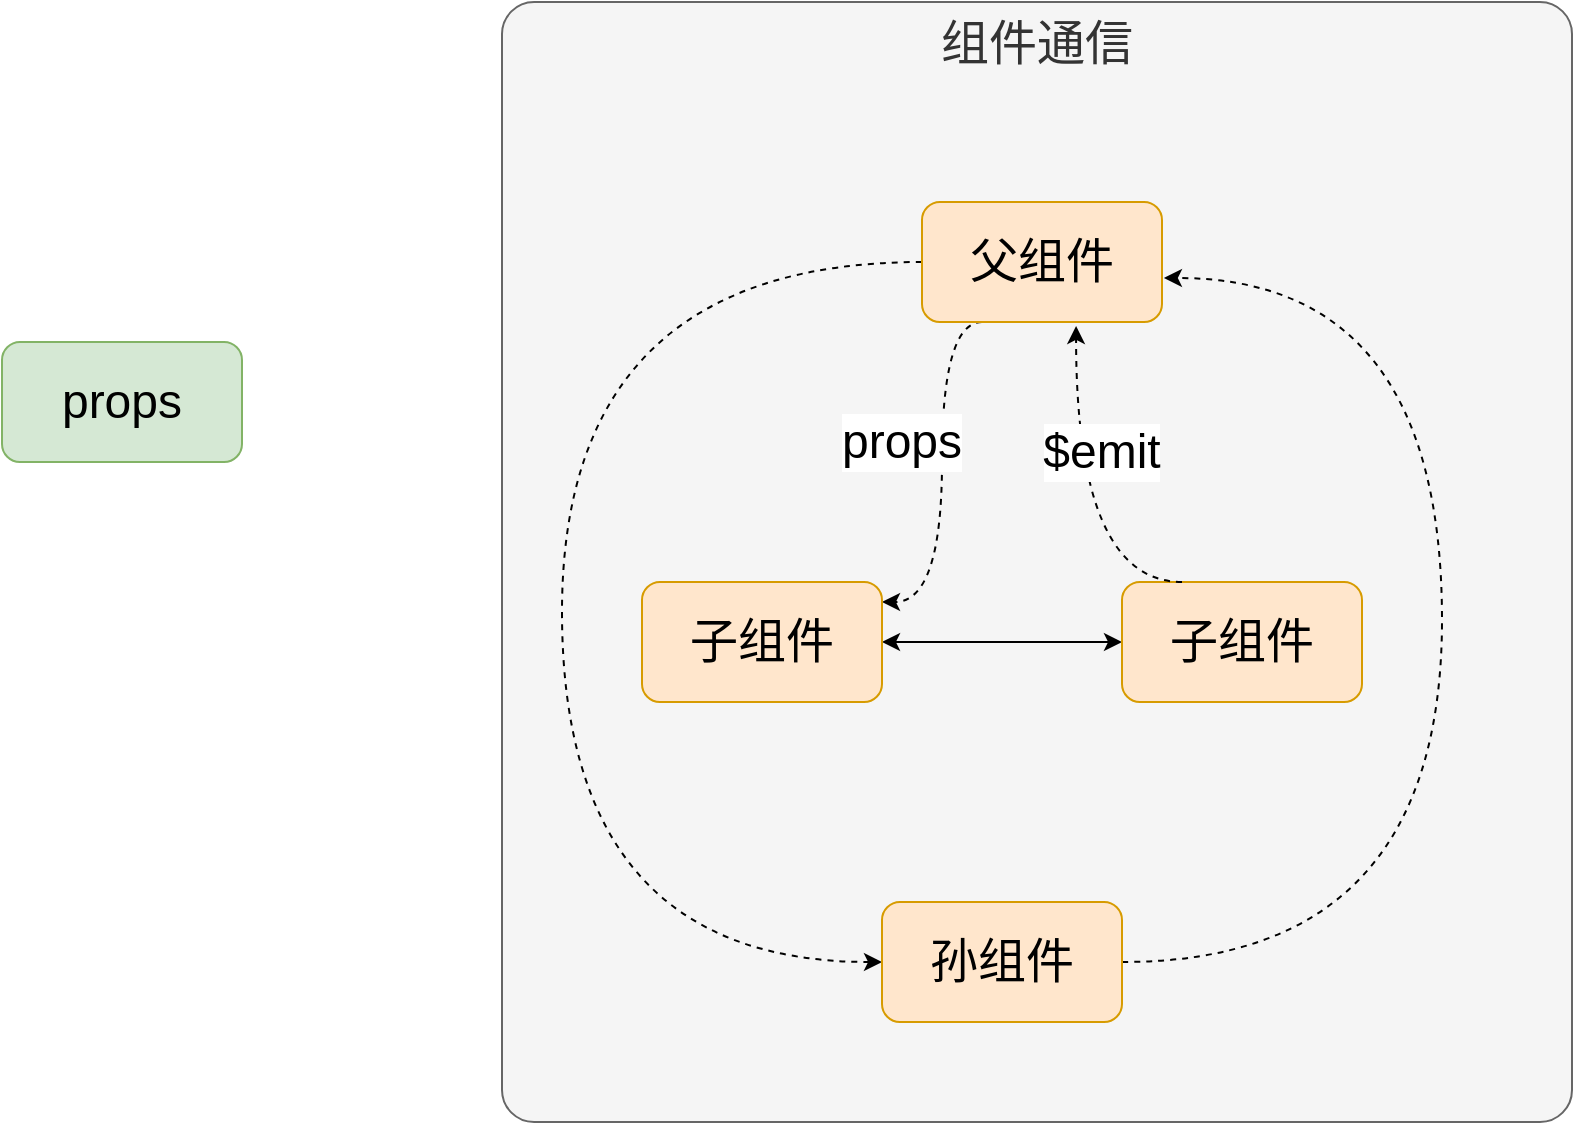 <mxfile version="10.7.7" type="github"><diagram id="8D38x7VLQDNin0qpg0iO" name="vue"><mxGraphModel dx="2323" dy="1273" grid="1" gridSize="10" guides="1" tooltips="1" connect="1" arrows="1" fold="1" page="1" pageScale="1" pageWidth="827" pageHeight="1169" math="0" shadow="0"><root><mxCell id="x4Pre7Dy1xP3P3yoD_6D-0"/><mxCell id="x4Pre7Dy1xP3P3yoD_6D-1" parent="x4Pre7Dy1xP3P3yoD_6D-0"/><mxCell id="x4Pre7Dy1xP3P3yoD_6D-2" value="props" style="rounded=1;whiteSpace=wrap;html=1;align=center;fontSize=24;fillColor=#d5e8d4;strokeColor=#82b366;" vertex="1" parent="x4Pre7Dy1xP3P3yoD_6D-1"><mxGeometry x="110" y="260" width="120" height="60" as="geometry"/></mxCell><mxCell id="x4Pre7Dy1xP3P3yoD_6D-3" value="组件通信" style="rounded=1;whiteSpace=wrap;html=1;align=center;fontSize=24;verticalAlign=top;fillColor=#f5f5f5;strokeColor=#666666;fontColor=#333333;arcSize=3;" vertex="1" parent="x4Pre7Dy1xP3P3yoD_6D-1"><mxGeometry x="360" y="90" width="535" height="560" as="geometry"/></mxCell><mxCell id="x4Pre7Dy1xP3P3yoD_6D-6" value="" style="edgeStyle=orthogonalEdgeStyle;rounded=1;orthogonalLoop=1;jettySize=auto;html=1;fontSize=24;curved=1;exitX=0.25;exitY=1;exitDx=0;exitDy=0;dashed=1;" edge="1" parent="x4Pre7Dy1xP3P3yoD_6D-1" source="x4Pre7Dy1xP3P3yoD_6D-4" target="x4Pre7Dy1xP3P3yoD_6D-5"><mxGeometry relative="1" as="geometry"><Array as="points"><mxPoint x="580" y="250"/><mxPoint x="580" y="390"/></Array></mxGeometry></mxCell><mxCell id="x4Pre7Dy1xP3P3yoD_6D-12" style="edgeStyle=orthogonalEdgeStyle;curved=1;rounded=1;orthogonalLoop=1;jettySize=auto;html=1;exitX=0;exitY=0.5;exitDx=0;exitDy=0;entryX=0;entryY=0.5;entryDx=0;entryDy=0;fontSize=24;dashed=1;" edge="1" parent="x4Pre7Dy1xP3P3yoD_6D-1" source="x4Pre7Dy1xP3P3yoD_6D-4" target="x4Pre7Dy1xP3P3yoD_6D-11"><mxGeometry relative="1" as="geometry"><Array as="points"><mxPoint x="390" y="220"/><mxPoint x="390" y="570"/></Array></mxGeometry></mxCell><mxCell id="x4Pre7Dy1xP3P3yoD_6D-4" value="父组件" style="rounded=1;whiteSpace=wrap;html=1;fontSize=24;align=center;fillColor=#ffe6cc;strokeColor=#d79b00;" vertex="1" parent="x4Pre7Dy1xP3P3yoD_6D-1"><mxGeometry x="570" y="190" width="120" height="60" as="geometry"/></mxCell><mxCell id="x4Pre7Dy1xP3P3yoD_6D-9" value="" style="edgeStyle=orthogonalEdgeStyle;curved=1;rounded=1;orthogonalLoop=1;jettySize=auto;html=1;fontSize=24;startArrow=classic;startFill=1;" edge="1" parent="x4Pre7Dy1xP3P3yoD_6D-1" source="x4Pre7Dy1xP3P3yoD_6D-5" target="x4Pre7Dy1xP3P3yoD_6D-8"><mxGeometry relative="1" as="geometry"/></mxCell><mxCell id="x4Pre7Dy1xP3P3yoD_6D-5" value="子组件" style="rounded=1;whiteSpace=wrap;html=1;fontSize=24;align=center;fillColor=#ffe6cc;strokeColor=#d79b00;" vertex="1" parent="x4Pre7Dy1xP3P3yoD_6D-1"><mxGeometry x="430" y="380" width="120" height="60" as="geometry"/></mxCell><mxCell id="x4Pre7Dy1xP3P3yoD_6D-8" value="子组件" style="rounded=1;whiteSpace=wrap;html=1;fontSize=24;align=center;fillColor=#ffe6cc;strokeColor=#d79b00;" vertex="1" parent="x4Pre7Dy1xP3P3yoD_6D-1"><mxGeometry x="670" y="380" width="120" height="60" as="geometry"/></mxCell><mxCell id="x4Pre7Dy1xP3P3yoD_6D-10" style="edgeStyle=orthogonalEdgeStyle;curved=1;rounded=1;orthogonalLoop=1;jettySize=auto;html=1;exitX=0.5;exitY=0;exitDx=0;exitDy=0;entryX=0.642;entryY=1.033;entryDx=0;entryDy=0;entryPerimeter=0;fontSize=24;dashed=1;" edge="1" parent="x4Pre7Dy1xP3P3yoD_6D-1" target="x4Pre7Dy1xP3P3yoD_6D-4"><mxGeometry relative="1" as="geometry"><mxPoint x="700" y="380" as="sourcePoint"/><Array as="points"><mxPoint x="647" y="380"/></Array></mxGeometry></mxCell><mxCell id="x4Pre7Dy1xP3P3yoD_6D-13" style="edgeStyle=orthogonalEdgeStyle;curved=1;rounded=1;orthogonalLoop=1;jettySize=auto;html=1;exitX=1;exitY=0.5;exitDx=0;exitDy=0;entryX=1.008;entryY=0.633;entryDx=0;entryDy=0;entryPerimeter=0;fontSize=24;dashed=1;" edge="1" parent="x4Pre7Dy1xP3P3yoD_6D-1" source="x4Pre7Dy1xP3P3yoD_6D-11" target="x4Pre7Dy1xP3P3yoD_6D-4"><mxGeometry relative="1" as="geometry"><Array as="points"><mxPoint x="830" y="570"/><mxPoint x="830" y="228"/></Array></mxGeometry></mxCell><mxCell id="x4Pre7Dy1xP3P3yoD_6D-11" value="孙组件" style="rounded=1;whiteSpace=wrap;html=1;fontSize=24;align=center;fillColor=#ffe6cc;strokeColor=#d79b00;" vertex="1" parent="x4Pre7Dy1xP3P3yoD_6D-1"><mxGeometry x="550" y="540" width="120" height="60" as="geometry"/></mxCell><mxCell id="x4Pre7Dy1xP3P3yoD_6D-14" value="props" style="text;html=1;strokeColor=none;fillColor=none;align=center;verticalAlign=middle;whiteSpace=wrap;rounded=0;fontSize=24;labelBackgroundColor=#ffffff;" vertex="1" parent="x4Pre7Dy1xP3P3yoD_6D-1"><mxGeometry x="540" y="300" width="40" height="20" as="geometry"/></mxCell><mxCell id="x4Pre7Dy1xP3P3yoD_6D-15" value="$emit" style="text;html=1;strokeColor=none;fillColor=none;align=center;verticalAlign=middle;whiteSpace=wrap;rounded=0;fontSize=24;labelBackgroundColor=#ffffff;" vertex="1" parent="x4Pre7Dy1xP3P3yoD_6D-1"><mxGeometry x="640" y="305" width="40" height="20" as="geometry"/></mxCell></root></mxGraphModel></diagram><diagram id="A9sA9B3j0F4WN_ucMEsM" name="vuetify"><mxGraphModel dx="1394" dy="764" grid="1" gridSize="10" guides="1" tooltips="1" connect="1" arrows="1" fold="1" page="1" pageScale="1" pageWidth="827" pageHeight="1169" math="0" shadow="0"><root><mxCell id="0"/><mxCell id="1" parent="0"/><mxCell id="k_TcNKcK_UbDv2tZXJoR-3" value="&lt;div style=&quot;text-align: center; font-size: 17px;&quot;&gt;&lt;span style=&quot;font-size: 17px;&quot;&gt;vuetify&lt;/span&gt;&lt;/div&gt;" style="rounded=1;whiteSpace=wrap;html=1;align=center;fontSize=17;fillColor=#dae8fc;strokeColor=#6c8ebf;" parent="1" vertex="1"><mxGeometry x="270" y="330" width="90" height="50" as="geometry"/></mxCell><mxCell id="k_TcNKcK_UbDv2tZXJoR-5" value="v-containe" style="text;html=1;fontSize=12;" parent="1" vertex="1"><mxGeometry x="408" y="265" width="60" height="30" as="geometry"/></mxCell><mxCell id="k_TcNKcK_UbDv2tZXJoR-6" value="v-layout" style="text;html=1;fontSize=12;" parent="1" vertex="1"><mxGeometry x="408.0" y="305" width="58" height="30" as="geometry"/></mxCell><mxCell id="k_TcNKcK_UbDv2tZXJoR-7" value="v-flex" style="text;html=1;fontSize=12;" parent="1" vertex="1"><mxGeometry x="408" y="335" width="40" height="30" as="geometry"/></mxCell><mxCell id="k_TcNKcK_UbDv2tZXJoR-8" value="v-select" style="text;html=1;fontSize=12;" parent="1" vertex="1"><mxGeometry x="522.5" y="255" width="80" height="40" as="geometry"/></mxCell><mxCell id="k_TcNKcK_UbDv2tZXJoR-19" value="" style="group" parent="1" vertex="1" connectable="0"><mxGeometry x="330" y="579" width="192" height="80" as="geometry"/></mxCell><mxCell id="tvRLxqpu5aZTaIv8cvWL-2" value="v-card&amp;nbsp; &lt;br&gt;v-card-media&lt;br style=&quot;font-size: 12px&quot;&gt;v-card-title&lt;br style=&quot;font-size: 12px&quot;&gt;v-card-text&lt;br style=&quot;font-size: 12px&quot;&gt;v-card-actions&lt;br style=&quot;font-size: 12px&quot;&gt;" style="text;html=1;fontSize=12;fillColor=#d5e8d4;strokeColor=#82b366;" parent="1" vertex="1"><mxGeometry x="610" y="435" width="118" height="95" as="geometry"/></mxCell><mxCell id="tvRLxqpu5aZTaIv8cvWL-3" value="v-date-picker" style="text;html=1;fontSize=12;" parent="1" vertex="1"><mxGeometry x="522.5" y="370" width="100" height="30" as="geometry"/></mxCell><mxCell id="tvRLxqpu5aZTaIv8cvWL-4" value="v-spacer" style="text;html=1;fontSize=12;" parent="1" vertex="1"><mxGeometry x="408" y="375" width="70" height="30" as="geometry"/></mxCell><mxCell id="tvRLxqpu5aZTaIv8cvWL-5" value="v-text-field" style="text;html=1;fontSize=12;" parent="1" vertex="1"><mxGeometry x="522.5" y="335" width="80" height="30" as="geometry"/></mxCell><mxCell id="tvRLxqpu5aZTaIv8cvWL-6" value="v-btn" style="text;html=1;fontSize=12;" parent="1" vertex="1"><mxGeometry x="522.5" y="295" width="50" height="30" as="geometry"/></mxCell><mxCell id="tvRLxqpu5aZTaIv8cvWL-7" value="v-dialog" style="text;html=1;fontSize=12;" parent="1" vertex="1"><mxGeometry x="408" y="405" width="70" height="30" as="geometry"/></mxCell><mxCell id="1wyCyA64OYKG2NWImdxa-2" value="&lt;p style=&quot;line-height: 50%&quot;&gt;&lt;/p&gt;&lt;h1 style=&quot;text-align: left&quot;&gt;&lt;font style=&quot;font-size: 20px&quot;&gt;表单验证&lt;/font&gt;&lt;/h1&gt;&lt;p style=&quot;text-align: left ; font-size: 16px&quot;&gt;&lt;font style=&quot;font-size: 16px&quot;&gt;&amp;lt;v-from ref=&quot;deployForm&quot; v-model='xx'&amp;gt;&lt;/font&gt;&lt;/p&gt;&lt;p style=&quot;text-align: left ; font-size: 16px&quot;&gt;&lt;font style=&quot;font-size: 16px&quot;&gt;&lt;span&gt;1. 使用v-form包裹表单&lt;br&gt;&lt;/span&gt;&lt;/font&gt;&lt;span&gt;2. 每个表单设置rules&lt;br&gt;&lt;/span&gt;&lt;span&gt;3. 使用this.$refs['deployForm'].validate(valid=&amp;gt;{})验证表单&lt;/span&gt;&lt;/p&gt;&lt;p&gt;&lt;/p&gt;" style="text;html=1;strokeColor=#d6b656;fillColor=#fff2cc;spacing=5;spacingTop=-20;whiteSpace=wrap;overflow=hidden;rounded=0;fontSize=20;align=center;" parent="1" vertex="1"><mxGeometry x="610" y="118" width="450" height="212" as="geometry"/></mxCell><mxCell id="mdvXo6yqc3iAgEIFJwLK-1" value="&lt;p style=&quot;line-height: 50%&quot;&gt;&lt;/p&gt;&lt;h1 style=&quot;text-align: left&quot;&gt;&lt;span style=&quot;font-size: 20px&quot;&gt;主题样式&lt;/span&gt;&lt;/h1&gt;&lt;p style=&quot;text-align: left ; font-size: 16px&quot;&gt;src/config/xmGlobalConfig.js中配置。&lt;/p&gt;&lt;p style=&quot;text-align: left ; font-size: 16px&quot;&gt;&lt;span&gt;Vue.use(Vuetify, {&lt;br&gt;theme:&amp;nbsp;{&lt;br&gt;&lt;/span&gt;&lt;span&gt;&amp;nbsp; &amp;nbsp; &amp;nbsp; &amp;nbsp;primary:'#07C160',&lt;br&gt;&lt;/span&gt;&lt;span&gt;&amp;nbsp; &amp;nbsp; &amp;nbsp; &amp;nbsp;secondary:'#F2F2F2',&lt;br&gt;&amp;nbsp; &amp;nbsp; &amp;nbsp; &amp;nbsp;accent:'#8c9eff',&amp;nbsp;&amp;nbsp;&lt;br&gt;&amp;nbsp; &amp;nbsp; &amp;nbsp; &amp;nbsp;error:'#b71c1c'&lt;br&gt;&amp;nbsp; &amp;nbsp;}&lt;br&gt;&amp;nbsp; }&lt;br&gt;)&lt;/span&gt;&lt;/p&gt;" style="text;html=1;strokeColor=#d6b656;fillColor=#fff2cc;spacing=5;spacingTop=-20;whiteSpace=wrap;overflow=hidden;rounded=0;fontSize=20;align=left;" vertex="1" parent="1"><mxGeometry x="1084" y="123" width="450" height="307" as="geometry"/></mxCell></root></mxGraphModel></diagram><diagram id="F0uzZTR8OXVCGJeS6mFv" name="vueProject"><mxGraphModel dx="1394" dy="764" grid="1" gridSize="10" guides="1" tooltips="1" connect="1" arrows="1" fold="1" page="1" pageScale="1" pageWidth="827" pageHeight="1169" math="0" shadow="0"><root><mxCell id="VewsmSrqsDImNNd301B6-0"/><mxCell id="VewsmSrqsDImNNd301B6-1" parent="VewsmSrqsDImNNd301B6-0"/><mxCell id="KoiaI4dHx1rNpQwcyieJ-42" value="" style="rounded=0;whiteSpace=wrap;html=1;fillColor=#fff2cc;strokeColor=#d6b656;fontSize=40;" parent="VewsmSrqsDImNNd301B6-1" vertex="1"><mxGeometry x="434.5" y="830" width="1790" height="920" as="geometry"/></mxCell><mxCell id="KoiaI4dHx1rNpQwcyieJ-41" value="" style="rounded=0;whiteSpace=wrap;html=1;fillColor=#f8cecc;strokeColor=#b85450;fontSize=40;" parent="VewsmSrqsDImNNd301B6-1" vertex="1"><mxGeometry x="660" y="1010" width="951" height="450" as="geometry"/></mxCell><mxCell id="KoiaI4dHx1rNpQwcyieJ-40" value="" style="rounded=0;whiteSpace=wrap;html=1;fillColor=#dae8fc;strokeColor=#6c8ebf;fontSize=40;" parent="VewsmSrqsDImNNd301B6-1" vertex="1"><mxGeometry x="444.5" y="310" width="1110" height="450" as="geometry"/></mxCell><mxCell id="KoiaI4dHx1rNpQwcyieJ-3" value="" style="edgeStyle=orthogonalEdgeStyle;rounded=0;orthogonalLoop=1;jettySize=auto;html=1;fillColor=#d5e8d4;strokeColor=#82b366;fontSize=40;strokeWidth=2;" parent="VewsmSrqsDImNNd301B6-1" source="KoiaI4dHx1rNpQwcyieJ-1" target="KoiaI4dHx1rNpQwcyieJ-2" edge="1"><mxGeometry relative="1" as="geometry"/></mxCell><mxCell id="KoiaI4dHx1rNpQwcyieJ-1" value="&lt;font style=&quot;font-size: 40px;&quot;&gt;menu&lt;/font&gt;" style="rounded=1;whiteSpace=wrap;html=1;fillColor=#d5e8d4;strokeColor=#82b366;fontSize=40;" parent="VewsmSrqsDImNNd301B6-1" vertex="1"><mxGeometry x="674.5" y="390" width="120" height="60" as="geometry"/></mxCell><mxCell id="KoiaI4dHx1rNpQwcyieJ-5" value="" style="edgeStyle=orthogonalEdgeStyle;rounded=0;orthogonalLoop=1;jettySize=auto;html=1;fillColor=#d5e8d4;strokeColor=#82b366;fontSize=40;strokeWidth=2;" parent="VewsmSrqsDImNNd301B6-1" source="KoiaI4dHx1rNpQwcyieJ-2" target="KoiaI4dHx1rNpQwcyieJ-4" edge="1"><mxGeometry relative="1" as="geometry"/></mxCell><mxCell id="KoiaI4dHx1rNpQwcyieJ-2" value="&lt;span style=&quot;font-size: 40px;&quot;&gt;router&lt;/span&gt;" style="rounded=1;whiteSpace=wrap;html=1;fillColor=#d5e8d4;strokeColor=#82b366;fontSize=40;" parent="VewsmSrqsDImNNd301B6-1" vertex="1"><mxGeometry x="874.5" y="390" width="120" height="60" as="geometry"/></mxCell><mxCell id="KoiaI4dHx1rNpQwcyieJ-7" value="" style="edgeStyle=orthogonalEdgeStyle;rounded=0;orthogonalLoop=1;jettySize=auto;html=1;fillColor=#d5e8d4;strokeColor=#82b366;fontSize=40;strokeWidth=2;" parent="VewsmSrqsDImNNd301B6-1" source="KoiaI4dHx1rNpQwcyieJ-4" target="KoiaI4dHx1rNpQwcyieJ-6" edge="1"><mxGeometry relative="1" as="geometry"/></mxCell><mxCell id="KoiaI4dHx1rNpQwcyieJ-4" value="&lt;span style=&quot;font-size: 40px;&quot;&gt;pages&lt;/span&gt;" style="rounded=1;whiteSpace=wrap;html=1;fillColor=#d5e8d4;strokeColor=#82b366;fontSize=40;" parent="VewsmSrqsDImNNd301B6-1" vertex="1"><mxGeometry x="1074.5" y="390" width="120" height="60" as="geometry"/></mxCell><mxCell id="KoiaI4dHx1rNpQwcyieJ-9" value="" style="edgeStyle=orthogonalEdgeStyle;rounded=0;orthogonalLoop=1;jettySize=auto;html=1;fillColor=#d5e8d4;strokeColor=#82b366;fontSize=40;strokeWidth=2;" parent="VewsmSrqsDImNNd301B6-1" source="KoiaI4dHx1rNpQwcyieJ-6" target="KoiaI4dHx1rNpQwcyieJ-8" edge="1"><mxGeometry relative="1" as="geometry"/></mxCell><mxCell id="KoiaI4dHx1rNpQwcyieJ-6" value="&lt;span style=&quot;font-size: 40px;&quot;&gt;components&lt;/span&gt;" style="rounded=1;whiteSpace=wrap;html=1;fillColor=#d5e8d4;strokeColor=#82b366;fontSize=40;" parent="VewsmSrqsDImNNd301B6-1" vertex="1"><mxGeometry x="1275" y="390" width="236" height="60" as="geometry"/></mxCell><mxCell id="KoiaI4dHx1rNpQwcyieJ-11" value="" style="edgeStyle=orthogonalEdgeStyle;rounded=0;orthogonalLoop=1;jettySize=auto;html=1;fillColor=#d5e8d4;strokeColor=#82b366;fontSize=40;strokeWidth=2;" parent="VewsmSrqsDImNNd301B6-1" source="KoiaI4dHx1rNpQwcyieJ-8" target="KoiaI4dHx1rNpQwcyieJ-10" edge="1"><mxGeometry relative="1" as="geometry"/></mxCell><mxCell id="KoiaI4dHx1rNpQwcyieJ-8" value="&lt;span style=&quot;font-size: 40px;&quot;&gt;mixins&lt;/span&gt;" style="rounded=1;whiteSpace=wrap;html=1;fillColor=#d5e8d4;strokeColor=#82b366;fontSize=40;" parent="VewsmSrqsDImNNd301B6-1" vertex="1"><mxGeometry x="1333.5" y="530" width="120" height="60" as="geometry"/></mxCell><mxCell id="KoiaI4dHx1rNpQwcyieJ-10" value="&lt;span style=&quot;font-size: 40px;&quot;&gt;apis&lt;/span&gt;" style="rounded=1;whiteSpace=wrap;html=1;fillColor=#d5e8d4;strokeColor=#82b366;fontSize=40;" parent="VewsmSrqsDImNNd301B6-1" vertex="1"><mxGeometry x="1333.5" y="670" width="120" height="60" as="geometry"/></mxCell><mxCell id="KoiaI4dHx1rNpQwcyieJ-14" value="" style="edgeStyle=orthogonalEdgeStyle;rounded=0;orthogonalLoop=1;jettySize=auto;html=1;fillColor=#d5e8d4;strokeColor=#000000;fontSize=40;strokeWidth=4;" parent="VewsmSrqsDImNNd301B6-1" source="KoiaI4dHx1rNpQwcyieJ-12" target="KoiaI4dHx1rNpQwcyieJ-13" edge="1"><mxGeometry relative="1" as="geometry"/></mxCell><mxCell id="KoiaI4dHx1rNpQwcyieJ-12" value="&lt;span style=&quot;font-size: 40px;&quot;&gt;index.js&lt;/span&gt;" style="rounded=1;whiteSpace=wrap;html=1;fillColor=#d5e8d4;strokeColor=#82b366;fontSize=40;" parent="VewsmSrqsDImNNd301B6-1" vertex="1"><mxGeometry x="876" y="670" width="156" height="70" as="geometry"/></mxCell><mxCell id="KoiaI4dHx1rNpQwcyieJ-13" value="&lt;span style=&quot;font-size: 40px;&quot;&gt;config&lt;/span&gt;" style="rounded=1;whiteSpace=wrap;html=1;fillColor=#d5e8d4;strokeColor=#82b366;fontSize=40;" parent="VewsmSrqsDImNNd301B6-1" vertex="1"><mxGeometry x="894.5" y="863.5" width="120" height="60" as="geometry"/></mxCell><mxCell id="KoiaI4dHx1rNpQwcyieJ-15" value="&lt;span style=&quot;font-size: 40px;&quot;&gt;store&lt;/span&gt;" style="rounded=1;whiteSpace=wrap;html=1;fillColor=#d5e8d4;strokeColor=#82b366;fontSize=40;" parent="VewsmSrqsDImNNd301B6-1" vertex="1"><mxGeometry x="1074.5" y="863.5" width="120" height="60" as="geometry"/></mxCell><mxCell id="KoiaI4dHx1rNpQwcyieJ-16" value="&lt;span style=&quot;font-size: 40px;&quot;&gt;common&lt;/span&gt;" style="rounded=1;whiteSpace=wrap;html=1;fillColor=#d5e8d4;strokeColor=#82b366;fontSize=40;" parent="VewsmSrqsDImNNd301B6-1" vertex="1"><mxGeometry x="695" y="864" width="166" height="67" as="geometry"/></mxCell><mxCell id="KoiaI4dHx1rNpQwcyieJ-19" value="" style="edgeStyle=orthogonalEdgeStyle;rounded=0;orthogonalLoop=1;jettySize=auto;html=1;fillColor=#d5e8d4;strokeColor=#82b366;fontSize=40;strokeWidth=2;" parent="VewsmSrqsDImNNd301B6-1" source="KoiaI4dHx1rNpQwcyieJ-17" target="KoiaI4dHx1rNpQwcyieJ-18" edge="1"><mxGeometry relative="1" as="geometry"/></mxCell><mxCell id="KoiaI4dHx1rNpQwcyieJ-17" value="&lt;span style=&quot;font-size: 40px;&quot;&gt;menu&lt;/span&gt;" style="rounded=1;whiteSpace=wrap;html=1;fillColor=#d5e8d4;strokeColor=#82b366;fontSize=40;" parent="VewsmSrqsDImNNd301B6-1" vertex="1"><mxGeometry x="704.5" y="1060" width="120" height="60" as="geometry"/></mxCell><mxCell id="KoiaI4dHx1rNpQwcyieJ-21" value="" style="edgeStyle=orthogonalEdgeStyle;rounded=0;orthogonalLoop=1;jettySize=auto;html=1;fillColor=#d5e8d4;strokeColor=#82b366;fontSize=40;strokeWidth=4;" parent="VewsmSrqsDImNNd301B6-1" source="KoiaI4dHx1rNpQwcyieJ-18" target="KoiaI4dHx1rNpQwcyieJ-20" edge="1"><mxGeometry relative="1" as="geometry"/></mxCell><mxCell id="KoiaI4dHx1rNpQwcyieJ-18" value="&lt;span style=&quot;font-size: 40px;&quot;&gt;router&lt;/span&gt;" style="rounded=1;whiteSpace=wrap;html=1;fillColor=#d5e8d4;strokeColor=#82b366;fontSize=40;" parent="VewsmSrqsDImNNd301B6-1" vertex="1"><mxGeometry x="904.5" y="1060" width="120" height="60" as="geometry"/></mxCell><mxCell id="KoiaI4dHx1rNpQwcyieJ-23" value="" style="edgeStyle=orthogonalEdgeStyle;rounded=0;orthogonalLoop=1;jettySize=auto;html=1;fillColor=#d5e8d4;strokeColor=#82b366;fontSize=40;strokeWidth=2;" parent="VewsmSrqsDImNNd301B6-1" source="KoiaI4dHx1rNpQwcyieJ-20" target="KoiaI4dHx1rNpQwcyieJ-22" edge="1"><mxGeometry relative="1" as="geometry"/></mxCell><mxCell id="KoiaI4dHx1rNpQwcyieJ-20" value="&lt;span style=&quot;font-size: 40px;&quot;&gt;pages&lt;/span&gt;" style="rounded=1;whiteSpace=wrap;html=1;fillColor=#d5e8d4;strokeColor=#82b366;fontSize=40;" parent="VewsmSrqsDImNNd301B6-1" vertex="1"><mxGeometry x="1104.5" y="1060" width="120" height="60" as="geometry"/></mxCell><mxCell id="KoiaI4dHx1rNpQwcyieJ-25" value="" style="edgeStyle=orthogonalEdgeStyle;rounded=0;orthogonalLoop=1;jettySize=auto;html=1;fillColor=#d5e8d4;strokeColor=#82b366;fontSize=40;strokeWidth=2;" parent="VewsmSrqsDImNNd301B6-1" source="KoiaI4dHx1rNpQwcyieJ-22" target="KoiaI4dHx1rNpQwcyieJ-24" edge="1"><mxGeometry relative="1" as="geometry"/></mxCell><mxCell id="KoiaI4dHx1rNpQwcyieJ-22" value="&lt;span style=&quot;font-size: 40px;&quot;&gt;components&lt;/span&gt;" style="rounded=1;whiteSpace=wrap;html=1;fillColor=#d5e8d4;strokeColor=#82b366;fontSize=40;" parent="VewsmSrqsDImNNd301B6-1" vertex="1"><mxGeometry x="1305" y="1060" width="216" height="60" as="geometry"/></mxCell><mxCell id="KoiaI4dHx1rNpQwcyieJ-27" value="" style="edgeStyle=orthogonalEdgeStyle;rounded=0;orthogonalLoop=1;jettySize=auto;html=1;fillColor=#d5e8d4;strokeColor=#82b366;fontSize=40;strokeWidth=2;" parent="VewsmSrqsDImNNd301B6-1" source="KoiaI4dHx1rNpQwcyieJ-24" target="KoiaI4dHx1rNpQwcyieJ-26" edge="1"><mxGeometry relative="1" as="geometry"/></mxCell><mxCell id="KoiaI4dHx1rNpQwcyieJ-24" value="&lt;span style=&quot;font-size: 40px;&quot;&gt;mixins&lt;/span&gt;" style="rounded=1;whiteSpace=wrap;html=1;fillColor=#d5e8d4;strokeColor=#82b366;fontSize=40;" parent="VewsmSrqsDImNNd301B6-1" vertex="1"><mxGeometry x="1305" y="1200" width="216" height="70" as="geometry"/></mxCell><mxCell id="KoiaI4dHx1rNpQwcyieJ-26" value="&lt;span style=&quot;font-size: 40px;&quot;&gt;apis&lt;/span&gt;" style="rounded=1;whiteSpace=wrap;html=1;fillColor=#d5e8d4;strokeColor=#82b366;fontSize=40;" parent="VewsmSrqsDImNNd301B6-1" vertex="1"><mxGeometry x="1305" y="1340" width="216" height="60" as="geometry"/></mxCell><mxCell id="KoiaI4dHx1rNpQwcyieJ-28" value="&lt;span style=&quot;font-size: 40px;&quot;&gt;App.vue&lt;/span&gt;" style="rounded=1;whiteSpace=wrap;html=1;fillColor=#ffe6cc;strokeColor=#d79b00;fontSize=40;" parent="VewsmSrqsDImNNd301B6-1" vertex="1"><mxGeometry x="1024.5" y="1340" width="180" height="60" as="geometry"/></mxCell><mxCell id="KoiaI4dHx1rNpQwcyieJ-29" value="&lt;span style=&quot;font-size: 40px;&quot;&gt;main.js&lt;/span&gt;" style="rounded=1;whiteSpace=wrap;html=1;fillColor=#ffe6cc;strokeColor=#d79b00;fontSize=40;" parent="VewsmSrqsDImNNd301B6-1" vertex="1"><mxGeometry x="784.5" y="1340" width="180" height="60" as="geometry"/></mxCell><mxCell id="KoiaI4dHx1rNpQwcyieJ-30" value="&lt;span style=&quot;font-size: 40px;&quot;&gt;package.json&lt;/span&gt;" style="rounded=1;whiteSpace=wrap;html=1;fillColor=#ffe6cc;strokeColor=#d79b00;fontSize=40;" parent="VewsmSrqsDImNNd301B6-1" vertex="1"><mxGeometry x="730" y="1520" width="255" height="60" as="geometry"/></mxCell><mxCell id="KoiaI4dHx1rNpQwcyieJ-31" value="&lt;span style=&quot;font-size: 40px;&quot;&gt;index.html&lt;/span&gt;" style="rounded=1;whiteSpace=wrap;html=1;fillColor=#ffe6cc;strokeColor=#d79b00;fontSize=40;" parent="VewsmSrqsDImNNd301B6-1" vertex="1"><mxGeometry x="1020" y="1520" width="194" height="60" as="geometry"/></mxCell><mxCell id="KoiaI4dHx1rNpQwcyieJ-32" value="&lt;span style=&quot;font-size: 40px;&quot;&gt;README.md&lt;/span&gt;" style="rounded=1;whiteSpace=wrap;html=1;fillColor=#ffe6cc;strokeColor=#d79b00;fontSize=40;" parent="VewsmSrqsDImNNd301B6-1" vertex="1"><mxGeometry x="1240" y="1520" width="255" height="60" as="geometry"/></mxCell><mxCell id="KoiaI4dHx1rNpQwcyieJ-33" value="&lt;span style=&quot;font-size: 40px;&quot;&gt;build&lt;/span&gt;" style="rounded=1;whiteSpace=wrap;html=1;fillColor=#d5e8d4;strokeColor=#82b366;fontSize=40;" parent="VewsmSrqsDImNNd301B6-1" vertex="1"><mxGeometry x="1634.5" y="1051.5" width="180" height="60" as="geometry"/></mxCell><mxCell id="KoiaI4dHx1rNpQwcyieJ-43" style="edgeStyle=orthogonalEdgeStyle;rounded=0;orthogonalLoop=1;jettySize=auto;html=1;exitX=1;exitY=0.5;exitDx=0;exitDy=0;entryX=0;entryY=0.5;entryDx=0;entryDy=0;startArrow=diamondThin;startFill=0;endArrow=open;endFill=0;endSize=10;startSize=16;fontSize=40;strokeWidth=3;" parent="VewsmSrqsDImNNd301B6-1" source="KoiaI4dHx1rNpQwcyieJ-34" target="KoiaI4dHx1rNpQwcyieJ-38" edge="1"><mxGeometry relative="1" as="geometry"/></mxCell><mxCell id="KoiaI4dHx1rNpQwcyieJ-34" value="&lt;span style=&quot;font-size: 40px;&quot;&gt;config&lt;/span&gt;" style="rounded=1;whiteSpace=wrap;html=1;fillColor=#d5e8d4;strokeColor=#82b366;fontSize=40;" parent="VewsmSrqsDImNNd301B6-1" vertex="1"><mxGeometry x="1634.5" y="1153" width="180" height="60" as="geometry"/></mxCell><mxCell id="KoiaI4dHx1rNpQwcyieJ-35" value="&lt;span style=&quot;font-size: 40px;&quot;&gt;dist&lt;/span&gt;" style="rounded=1;whiteSpace=wrap;html=1;fillColor=#d5e8d4;strokeColor=#82b366;fontSize=40;" parent="VewsmSrqsDImNNd301B6-1" vertex="1"><mxGeometry x="1634.5" y="1250.5" width="180" height="60" as="geometry"/></mxCell><mxCell id="KoiaI4dHx1rNpQwcyieJ-36" value="&lt;span style=&quot;font-size: 40px;&quot;&gt;node_modules&lt;/span&gt;" style="rounded=1;whiteSpace=wrap;html=1;fillColor=#d5e8d4;strokeColor=#82b366;fontSize=40;" parent="VewsmSrqsDImNNd301B6-1" vertex="1"><mxGeometry x="1635" y="1331" width="266" height="70" as="geometry"/></mxCell><mxCell id="KoiaI4dHx1rNpQwcyieJ-37" value="&lt;span style=&quot;font-size: 40px;&quot;&gt;static&lt;/span&gt;" style="rounded=1;whiteSpace=wrap;html=1;fillColor=#d5e8d4;strokeColor=#82b366;fontSize=40;" parent="VewsmSrqsDImNNd301B6-1" vertex="1"><mxGeometry x="1634.5" y="1450.5" width="200" height="60" as="geometry"/></mxCell><mxCell id="KoiaI4dHx1rNpQwcyieJ-38" value="&lt;span style=&quot;font-size: 40px;&quot;&gt;dev.env.json&lt;/span&gt;" style="rounded=1;whiteSpace=wrap;html=1;fillColor=#ffe6cc;strokeColor=#d79b00;fontSize=40;" parent="VewsmSrqsDImNNd301B6-1" vertex="1"><mxGeometry x="1928" y="1149.5" width="246" height="67" as="geometry"/></mxCell><mxCell id="KoiaI4dHx1rNpQwcyieJ-44" value="app/lib/" style="text;html=1;strokeColor=none;fillColor=none;align=center;verticalAlign=middle;whiteSpace=wrap;rounded=0;fontSize=40;" parent="VewsmSrqsDImNNd301B6-1" vertex="1"><mxGeometry x="470" y="330" width="160" height="60" as="geometry"/></mxCell></root></mxGraphModel></diagram></mxfile>